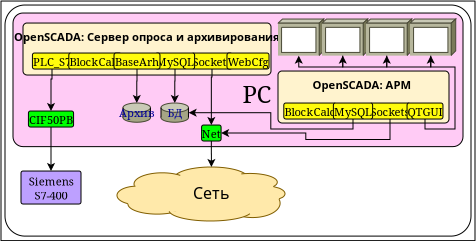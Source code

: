 <?xml version="1.0" encoding="UTF-8"?>
<dia:diagram xmlns:dia="http://www.lysator.liu.se/~alla/dia/">
  <dia:layer name="Тло" visible="true">
    <dia:object type="Standard - Box" version="0" id="O0">
      <dia:attribute name="obj_pos">
        <dia:point val="15.4,0.2"/>
      </dia:attribute>
      <dia:attribute name="obj_bb">
        <dia:rectangle val="15.4,0.2;39.1,12.181"/>
      </dia:attribute>
      <dia:attribute name="elem_corner">
        <dia:point val="15.4,0.2"/>
      </dia:attribute>
      <dia:attribute name="elem_width">
        <dia:real val="23.7"/>
      </dia:attribute>
      <dia:attribute name="elem_height">
        <dia:real val="11.981"/>
      </dia:attribute>
      <dia:attribute name="border_width">
        <dia:real val="0"/>
      </dia:attribute>
      <dia:attribute name="show_background">
        <dia:boolean val="true"/>
      </dia:attribute>
      <dia:attribute name="corner_radius">
        <dia:real val="1.175e-39"/>
      </dia:attribute>
    </dia:object>
    <dia:group>
      <dia:object type="Standard - Box" version="0" id="O1">
        <dia:attribute name="obj_pos">
          <dia:point val="15.6,0.4"/>
        </dia:attribute>
        <dia:attribute name="obj_bb">
          <dia:rectangle val="15.575,0.375;38.925,11.981"/>
        </dia:attribute>
        <dia:attribute name="elem_corner">
          <dia:point val="15.6,0.4"/>
        </dia:attribute>
        <dia:attribute name="elem_width">
          <dia:real val="23.3"/>
        </dia:attribute>
        <dia:attribute name="elem_height">
          <dia:real val="11.556"/>
        </dia:attribute>
        <dia:attribute name="border_width">
          <dia:real val="0.05"/>
        </dia:attribute>
        <dia:attribute name="show_background">
          <dia:boolean val="true"/>
        </dia:attribute>
        <dia:attribute name="corner_radius">
          <dia:real val="1"/>
        </dia:attribute>
      </dia:object>
      <dia:object type="Standard - Box" version="0" id="O2">
        <dia:attribute name="obj_pos">
          <dia:point val="16,0.8"/>
        </dia:attribute>
        <dia:attribute name="obj_bb">
          <dia:rectangle val="15.975,0.775;38.525,7.506"/>
        </dia:attribute>
        <dia:attribute name="elem_corner">
          <dia:point val="16,0.8"/>
        </dia:attribute>
        <dia:attribute name="elem_width">
          <dia:real val="22.5"/>
        </dia:attribute>
        <dia:attribute name="elem_height">
          <dia:real val="6.681"/>
        </dia:attribute>
        <dia:attribute name="border_width">
          <dia:real val="0.05"/>
        </dia:attribute>
        <dia:attribute name="inner_color">
          <dia:color val="#ffcbf5"/>
        </dia:attribute>
        <dia:attribute name="show_background">
          <dia:boolean val="true"/>
        </dia:attribute>
        <dia:attribute name="corner_radius">
          <dia:real val="0.5"/>
        </dia:attribute>
      </dia:object>
      <dia:object type="Flowchart - Box" version="0" id="O3">
        <dia:attribute name="obj_pos">
          <dia:point val="16.4,8.7"/>
        </dia:attribute>
        <dia:attribute name="obj_bb">
          <dia:rectangle val="16.375,8.675;19.425,10.375"/>
        </dia:attribute>
        <dia:attribute name="elem_corner">
          <dia:point val="16.4,8.7"/>
        </dia:attribute>
        <dia:attribute name="elem_width">
          <dia:real val="3"/>
        </dia:attribute>
        <dia:attribute name="elem_height">
          <dia:real val="1.65"/>
        </dia:attribute>
        <dia:attribute name="border_width">
          <dia:real val="0.05"/>
        </dia:attribute>
        <dia:attribute name="inner_color">
          <dia:color val="#bda0ff"/>
        </dia:attribute>
        <dia:attribute name="show_background">
          <dia:boolean val="true"/>
        </dia:attribute>
        <dia:attribute name="corner_radius">
          <dia:real val="0.1"/>
        </dia:attribute>
        <dia:attribute name="padding">
          <dia:real val="0.1"/>
        </dia:attribute>
        <dia:attribute name="text">
          <dia:composite type="text">
            <dia:attribute name="string">
              <dia:string>#Siemens
S7-400#</dia:string>
            </dia:attribute>
            <dia:attribute name="font">
              <dia:font family="serif" style="0" name="Times-Roman"/>
            </dia:attribute>
            <dia:attribute name="height">
              <dia:real val="0.7"/>
            </dia:attribute>
            <dia:attribute name="pos">
              <dia:point val="17.9,9.325"/>
            </dia:attribute>
            <dia:attribute name="color">
              <dia:color val="#000000"/>
            </dia:attribute>
            <dia:attribute name="alignment">
              <dia:enum val="1"/>
            </dia:attribute>
          </dia:composite>
        </dia:attribute>
      </dia:object>
      <dia:group>
        <dia:object type="Cisco - Cloud Gold" version="0" id="O4">
          <dia:attribute name="obj_pos">
            <dia:point val="21.2,8.5"/>
          </dia:attribute>
          <dia:attribute name="obj_bb">
            <dia:rectangle val="21.2,8.499;29.601,11.2"/>
          </dia:attribute>
          <dia:attribute name="elem_corner">
            <dia:point val="21.2,8.5"/>
          </dia:attribute>
          <dia:attribute name="elem_width">
            <dia:real val="8.4"/>
          </dia:attribute>
          <dia:attribute name="elem_height">
            <dia:real val="2.7"/>
          </dia:attribute>
          <dia:attribute name="line_width">
            <dia:real val="0.1"/>
          </dia:attribute>
          <dia:attribute name="line_colour">
            <dia:color val="#000000"/>
          </dia:attribute>
          <dia:attribute name="fill_colour">
            <dia:color val="#ffffff"/>
          </dia:attribute>
          <dia:attribute name="show_background">
            <dia:boolean val="true"/>
          </dia:attribute>
          <dia:attribute name="line_style">
            <dia:enum val="0"/>
            <dia:real val="1"/>
          </dia:attribute>
          <dia:attribute name="flip_horizontal">
            <dia:boolean val="false"/>
          </dia:attribute>
          <dia:attribute name="flip_vertical">
            <dia:boolean val="false"/>
          </dia:attribute>
        </dia:object>
        <dia:object type="Standard - Text" version="0" id="O5">
          <dia:attribute name="obj_pos">
            <dia:point val="25,10.1"/>
          </dia:attribute>
          <dia:attribute name="obj_bb">
            <dia:rectangle val="25,9.35;26.7,10.6"/>
          </dia:attribute>
          <dia:attribute name="text">
            <dia:composite type="text">
              <dia:attribute name="string">
                <dia:string>#Сеть#</dia:string>
              </dia:attribute>
              <dia:attribute name="font">
                <dia:font family="sans" style="0" name="Helvetica"/>
              </dia:attribute>
              <dia:attribute name="height">
                <dia:real val="1"/>
              </dia:attribute>
              <dia:attribute name="pos">
                <dia:point val="25,10.1"/>
              </dia:attribute>
              <dia:attribute name="color">
                <dia:color val="#000000"/>
              </dia:attribute>
              <dia:attribute name="alignment">
                <dia:enum val="0"/>
              </dia:attribute>
            </dia:composite>
          </dia:attribute>
        </dia:object>
      </dia:group>
      <dia:object type="Standard - Box" version="0" id="O6">
        <dia:attribute name="obj_pos">
          <dia:point val="16.5,1.3"/>
        </dia:attribute>
        <dia:attribute name="obj_bb">
          <dia:rectangle val="16.475,1.275;28.925,3.925"/>
        </dia:attribute>
        <dia:attribute name="elem_corner">
          <dia:point val="16.5,1.3"/>
        </dia:attribute>
        <dia:attribute name="elem_width">
          <dia:real val="12.4"/>
        </dia:attribute>
        <dia:attribute name="elem_height">
          <dia:real val="2.6"/>
        </dia:attribute>
        <dia:attribute name="border_width">
          <dia:real val="0.05"/>
        </dia:attribute>
        <dia:attribute name="inner_color">
          <dia:color val="#fff3ce"/>
        </dia:attribute>
        <dia:attribute name="show_background">
          <dia:boolean val="true"/>
        </dia:attribute>
        <dia:attribute name="corner_radius">
          <dia:real val="0.2"/>
        </dia:attribute>
      </dia:object>
      <dia:object type="Flowchart - Box" version="0" id="O7">
        <dia:attribute name="obj_pos">
          <dia:point val="16.9,5.7"/>
        </dia:attribute>
        <dia:attribute name="obj_bb">
          <dia:rectangle val="16.875,5.675;18.925,6.525"/>
        </dia:attribute>
        <dia:attribute name="elem_corner">
          <dia:point val="16.9,5.7"/>
        </dia:attribute>
        <dia:attribute name="elem_width">
          <dia:real val="2"/>
        </dia:attribute>
        <dia:attribute name="elem_height">
          <dia:real val="0.8"/>
        </dia:attribute>
        <dia:attribute name="border_width">
          <dia:real val="0.05"/>
        </dia:attribute>
        <dia:attribute name="inner_color">
          <dia:color val="#00ff00"/>
        </dia:attribute>
        <dia:attribute name="show_background">
          <dia:boolean val="true"/>
        </dia:attribute>
        <dia:attribute name="corner_radius">
          <dia:real val="0.1"/>
        </dia:attribute>
        <dia:attribute name="padding">
          <dia:real val="0"/>
        </dia:attribute>
        <dia:attribute name="text">
          <dia:composite type="text">
            <dia:attribute name="string">
              <dia:string>#CIF50PB#</dia:string>
            </dia:attribute>
            <dia:attribute name="font">
              <dia:font family="serif" style="0" name="Times-Roman"/>
            </dia:attribute>
            <dia:attribute name="height">
              <dia:real val="0.7"/>
            </dia:attribute>
            <dia:attribute name="pos">
              <dia:point val="17.9,6.25"/>
            </dia:attribute>
            <dia:attribute name="color">
              <dia:color val="#000000"/>
            </dia:attribute>
            <dia:attribute name="alignment">
              <dia:enum val="1"/>
            </dia:attribute>
          </dia:composite>
        </dia:attribute>
      </dia:object>
      <dia:object type="Flowchart - Box" version="0" id="O8">
        <dia:attribute name="obj_pos">
          <dia:point val="17,2.8"/>
        </dia:attribute>
        <dia:attribute name="obj_bb">
          <dia:rectangle val="16.975,2.775;18.925,3.625"/>
        </dia:attribute>
        <dia:attribute name="elem_corner">
          <dia:point val="17,2.8"/>
        </dia:attribute>
        <dia:attribute name="elem_width">
          <dia:real val="1.9"/>
        </dia:attribute>
        <dia:attribute name="elem_height">
          <dia:real val="0.8"/>
        </dia:attribute>
        <dia:attribute name="border_width">
          <dia:real val="0.05"/>
        </dia:attribute>
        <dia:attribute name="inner_color">
          <dia:color val="#fffc0c"/>
        </dia:attribute>
        <dia:attribute name="show_background">
          <dia:boolean val="true"/>
        </dia:attribute>
        <dia:attribute name="corner_radius">
          <dia:real val="0.1"/>
        </dia:attribute>
        <dia:attribute name="padding">
          <dia:real val="0"/>
        </dia:attribute>
        <dia:attribute name="text">
          <dia:composite type="text">
            <dia:attribute name="string">
              <dia:string>#PLC_S7#</dia:string>
            </dia:attribute>
            <dia:attribute name="font">
              <dia:font family="serif" style="0" name="Times-Roman"/>
            </dia:attribute>
            <dia:attribute name="height">
              <dia:real val="0.7"/>
            </dia:attribute>
            <dia:attribute name="pos">
              <dia:point val="17.95,3.35"/>
            </dia:attribute>
            <dia:attribute name="color">
              <dia:color val="#000000"/>
            </dia:attribute>
            <dia:attribute name="alignment">
              <dia:enum val="1"/>
            </dia:attribute>
          </dia:composite>
        </dia:attribute>
      </dia:object>
      <dia:object type="Standard - ZigZagLine" version="1" id="O9">
        <dia:attribute name="obj_pos">
          <dia:point val="17.95,3.6"/>
        </dia:attribute>
        <dia:attribute name="obj_bb">
          <dia:rectangle val="17.6,3.575;18.2,5.725"/>
        </dia:attribute>
        <dia:attribute name="orth_points">
          <dia:point val="17.95,3.6"/>
          <dia:point val="17.95,4.1"/>
          <dia:point val="17.9,4.1"/>
          <dia:point val="17.9,5.7"/>
        </dia:attribute>
        <dia:attribute name="orth_orient">
          <dia:enum val="1"/>
          <dia:enum val="0"/>
          <dia:enum val="1"/>
        </dia:attribute>
        <dia:attribute name="autorouting">
          <dia:boolean val="false"/>
        </dia:attribute>
        <dia:attribute name="line_width">
          <dia:real val="0.05"/>
        </dia:attribute>
        <dia:attribute name="end_arrow">
          <dia:enum val="22"/>
        </dia:attribute>
        <dia:attribute name="end_arrow_length">
          <dia:real val="0.3"/>
        </dia:attribute>
        <dia:attribute name="end_arrow_width">
          <dia:real val="0.3"/>
        </dia:attribute>
        <dia:connections>
          <dia:connection handle="0" to="O8" connection="13"/>
          <dia:connection handle="1" to="O7" connection="2"/>
        </dia:connections>
      </dia:object>
      <dia:object type="Standard - Text" version="0" id="O10">
        <dia:attribute name="obj_pos">
          <dia:point val="22.7,2.2"/>
        </dia:attribute>
        <dia:attribute name="obj_bb">
          <dia:rectangle val="16.875,1.65;28.525,2.55"/>
        </dia:attribute>
        <dia:attribute name="text">
          <dia:composite type="text">
            <dia:attribute name="string">
              <dia:string>#OpenSCADA: Сервер опроса и архивирования#</dia:string>
            </dia:attribute>
            <dia:attribute name="font">
              <dia:font family="sans" style="80" name="Helvetica-Bold"/>
            </dia:attribute>
            <dia:attribute name="height">
              <dia:real val="0.7"/>
            </dia:attribute>
            <dia:attribute name="pos">
              <dia:point val="22.7,2.2"/>
            </dia:attribute>
            <dia:attribute name="color">
              <dia:color val="#000000"/>
            </dia:attribute>
            <dia:attribute name="alignment">
              <dia:enum val="1"/>
            </dia:attribute>
          </dia:composite>
        </dia:attribute>
      </dia:object>
      <dia:object type="Flowchart - Box" version="0" id="O11">
        <dia:attribute name="obj_pos">
          <dia:point val="19,2.8"/>
        </dia:attribute>
        <dia:attribute name="obj_bb">
          <dia:rectangle val="18.975,2.775;21.225,3.625"/>
        </dia:attribute>
        <dia:attribute name="elem_corner">
          <dia:point val="19,2.8"/>
        </dia:attribute>
        <dia:attribute name="elem_width">
          <dia:real val="2.2"/>
        </dia:attribute>
        <dia:attribute name="elem_height">
          <dia:real val="0.8"/>
        </dia:attribute>
        <dia:attribute name="border_width">
          <dia:real val="0.05"/>
        </dia:attribute>
        <dia:attribute name="inner_color">
          <dia:color val="#fffc0c"/>
        </dia:attribute>
        <dia:attribute name="show_background">
          <dia:boolean val="true"/>
        </dia:attribute>
        <dia:attribute name="corner_radius">
          <dia:real val="0.1"/>
        </dia:attribute>
        <dia:attribute name="padding">
          <dia:real val="0"/>
        </dia:attribute>
        <dia:attribute name="text">
          <dia:composite type="text">
            <dia:attribute name="string">
              <dia:string>#BlockCalc#</dia:string>
            </dia:attribute>
            <dia:attribute name="font">
              <dia:font family="serif" style="0" name="Times-Roman"/>
            </dia:attribute>
            <dia:attribute name="height">
              <dia:real val="0.7"/>
            </dia:attribute>
            <dia:attribute name="pos">
              <dia:point val="20.1,3.35"/>
            </dia:attribute>
            <dia:attribute name="color">
              <dia:color val="#000000"/>
            </dia:attribute>
            <dia:attribute name="alignment">
              <dia:enum val="1"/>
            </dia:attribute>
          </dia:composite>
        </dia:attribute>
      </dia:object>
      <dia:object type="Flowchart - Box" version="0" id="O12">
        <dia:attribute name="obj_pos">
          <dia:point val="25.1,2.8"/>
        </dia:attribute>
        <dia:attribute name="obj_bb">
          <dia:rectangle val="25.075,2.775;26.825,3.625"/>
        </dia:attribute>
        <dia:attribute name="elem_corner">
          <dia:point val="25.1,2.8"/>
        </dia:attribute>
        <dia:attribute name="elem_width">
          <dia:real val="1.7"/>
        </dia:attribute>
        <dia:attribute name="elem_height">
          <dia:real val="0.8"/>
        </dia:attribute>
        <dia:attribute name="border_width">
          <dia:real val="0.05"/>
        </dia:attribute>
        <dia:attribute name="inner_color">
          <dia:color val="#fffc0c"/>
        </dia:attribute>
        <dia:attribute name="show_background">
          <dia:boolean val="true"/>
        </dia:attribute>
        <dia:attribute name="corner_radius">
          <dia:real val="0.1"/>
        </dia:attribute>
        <dia:attribute name="padding">
          <dia:real val="0"/>
        </dia:attribute>
        <dia:attribute name="text">
          <dia:composite type="text">
            <dia:attribute name="string">
              <dia:string>#Sockets#</dia:string>
            </dia:attribute>
            <dia:attribute name="font">
              <dia:font family="serif" style="0" name="Times-Roman"/>
            </dia:attribute>
            <dia:attribute name="height">
              <dia:real val="0.7"/>
            </dia:attribute>
            <dia:attribute name="pos">
              <dia:point val="25.95,3.35"/>
            </dia:attribute>
            <dia:attribute name="color">
              <dia:color val="#000000"/>
            </dia:attribute>
            <dia:attribute name="alignment">
              <dia:enum val="1"/>
            </dia:attribute>
          </dia:composite>
        </dia:attribute>
      </dia:object>
      <dia:object type="Flowchart - Box" version="0" id="O13">
        <dia:attribute name="obj_pos">
          <dia:point val="25.5,6.4"/>
        </dia:attribute>
        <dia:attribute name="obj_bb">
          <dia:rectangle val="25.475,6.375;26.359,7.225"/>
        </dia:attribute>
        <dia:attribute name="elem_corner">
          <dia:point val="25.5,6.4"/>
        </dia:attribute>
        <dia:attribute name="elem_width">
          <dia:real val="0.834"/>
        </dia:attribute>
        <dia:attribute name="elem_height">
          <dia:real val="0.8"/>
        </dia:attribute>
        <dia:attribute name="border_width">
          <dia:real val="0.05"/>
        </dia:attribute>
        <dia:attribute name="inner_color">
          <dia:color val="#00ff00"/>
        </dia:attribute>
        <dia:attribute name="show_background">
          <dia:boolean val="true"/>
        </dia:attribute>
        <dia:attribute name="corner_radius">
          <dia:real val="0.1"/>
        </dia:attribute>
        <dia:attribute name="padding">
          <dia:real val="0"/>
        </dia:attribute>
        <dia:attribute name="text">
          <dia:composite type="text">
            <dia:attribute name="string">
              <dia:string>#Net#</dia:string>
            </dia:attribute>
            <dia:attribute name="font">
              <dia:font family="serif" style="0" name="Times-Roman"/>
            </dia:attribute>
            <dia:attribute name="height">
              <dia:real val="0.7"/>
            </dia:attribute>
            <dia:attribute name="pos">
              <dia:point val="25.917,6.95"/>
            </dia:attribute>
            <dia:attribute name="color">
              <dia:color val="#000000"/>
            </dia:attribute>
            <dia:attribute name="alignment">
              <dia:enum val="1"/>
            </dia:attribute>
          </dia:composite>
        </dia:attribute>
      </dia:object>
      <dia:object type="Standard - ZigZagLine" version="1" id="O14">
        <dia:attribute name="obj_pos">
          <dia:point val="25.95,3.6"/>
        </dia:attribute>
        <dia:attribute name="obj_bb">
          <dia:rectangle val="25.617,3.575;26.217,6.425"/>
        </dia:attribute>
        <dia:attribute name="orth_points">
          <dia:point val="25.95,3.6"/>
          <dia:point val="25.95,4"/>
          <dia:point val="25.917,4"/>
          <dia:point val="25.917,6.4"/>
        </dia:attribute>
        <dia:attribute name="orth_orient">
          <dia:enum val="1"/>
          <dia:enum val="0"/>
          <dia:enum val="1"/>
        </dia:attribute>
        <dia:attribute name="autorouting">
          <dia:boolean val="false"/>
        </dia:attribute>
        <dia:attribute name="line_width">
          <dia:real val="0.05"/>
        </dia:attribute>
        <dia:attribute name="end_arrow">
          <dia:enum val="22"/>
        </dia:attribute>
        <dia:attribute name="end_arrow_length">
          <dia:real val="0.3"/>
        </dia:attribute>
        <dia:attribute name="end_arrow_width">
          <dia:real val="0.3"/>
        </dia:attribute>
        <dia:connections>
          <dia:connection handle="0" to="O12" connection="13"/>
          <dia:connection handle="1" to="O13" connection="2"/>
        </dia:connections>
      </dia:object>
      <dia:object type="Flowchart - Box" version="0" id="O15">
        <dia:attribute name="obj_pos">
          <dia:point val="23.2,2.8"/>
        </dia:attribute>
        <dia:attribute name="obj_bb">
          <dia:rectangle val="23.175,2.775;25.025,3.625"/>
        </dia:attribute>
        <dia:attribute name="elem_corner">
          <dia:point val="23.2,2.8"/>
        </dia:attribute>
        <dia:attribute name="elem_width">
          <dia:real val="1.8"/>
        </dia:attribute>
        <dia:attribute name="elem_height">
          <dia:real val="0.8"/>
        </dia:attribute>
        <dia:attribute name="border_width">
          <dia:real val="0.05"/>
        </dia:attribute>
        <dia:attribute name="inner_color">
          <dia:color val="#fffc0c"/>
        </dia:attribute>
        <dia:attribute name="show_background">
          <dia:boolean val="true"/>
        </dia:attribute>
        <dia:attribute name="corner_radius">
          <dia:real val="0.1"/>
        </dia:attribute>
        <dia:attribute name="padding">
          <dia:real val="0"/>
        </dia:attribute>
        <dia:attribute name="text">
          <dia:composite type="text">
            <dia:attribute name="string">
              <dia:string>#MySQL#</dia:string>
            </dia:attribute>
            <dia:attribute name="font">
              <dia:font family="serif" style="0" name="Times-Roman"/>
            </dia:attribute>
            <dia:attribute name="height">
              <dia:real val="0.7"/>
            </dia:attribute>
            <dia:attribute name="pos">
              <dia:point val="24.1,3.35"/>
            </dia:attribute>
            <dia:attribute name="color">
              <dia:color val="#000000"/>
            </dia:attribute>
            <dia:attribute name="alignment">
              <dia:enum val="1"/>
            </dia:attribute>
          </dia:composite>
        </dia:attribute>
      </dia:object>
      <dia:object type="Standard - ZigZagLine" version="1" id="O16">
        <dia:attribute name="obj_pos">
          <dia:point val="24.1,3.6"/>
        </dia:attribute>
        <dia:attribute name="obj_bb">
          <dia:rectangle val="23.789,3.575;24.389,5.325"/>
        </dia:attribute>
        <dia:attribute name="orth_points">
          <dia:point val="24.1,3.6"/>
          <dia:point val="24.1,4.2"/>
          <dia:point val="24.089,4.2"/>
          <dia:point val="24.089,5.3"/>
        </dia:attribute>
        <dia:attribute name="orth_orient">
          <dia:enum val="1"/>
          <dia:enum val="0"/>
          <dia:enum val="1"/>
        </dia:attribute>
        <dia:attribute name="autorouting">
          <dia:boolean val="false"/>
        </dia:attribute>
        <dia:attribute name="line_width">
          <dia:real val="0.05"/>
        </dia:attribute>
        <dia:attribute name="end_arrow">
          <dia:enum val="22"/>
        </dia:attribute>
        <dia:attribute name="end_arrow_length">
          <dia:real val="0.3"/>
        </dia:attribute>
        <dia:attribute name="end_arrow_width">
          <dia:real val="0.3"/>
        </dia:attribute>
        <dia:connections>
          <dia:connection handle="0" to="O15" connection="13"/>
        </dia:connections>
      </dia:object>
      <dia:object type="Flowchart - Box" version="0" id="O17">
        <dia:attribute name="obj_pos">
          <dia:point val="26.9,2.8"/>
        </dia:attribute>
        <dia:attribute name="obj_bb">
          <dia:rectangle val="26.875,2.775;28.625,3.625"/>
        </dia:attribute>
        <dia:attribute name="elem_corner">
          <dia:point val="26.9,2.8"/>
        </dia:attribute>
        <dia:attribute name="elem_width">
          <dia:real val="1.7"/>
        </dia:attribute>
        <dia:attribute name="elem_height">
          <dia:real val="0.8"/>
        </dia:attribute>
        <dia:attribute name="border_width">
          <dia:real val="0.05"/>
        </dia:attribute>
        <dia:attribute name="inner_color">
          <dia:color val="#fffc0c"/>
        </dia:attribute>
        <dia:attribute name="show_background">
          <dia:boolean val="true"/>
        </dia:attribute>
        <dia:attribute name="corner_radius">
          <dia:real val="0.1"/>
        </dia:attribute>
        <dia:attribute name="padding">
          <dia:real val="0"/>
        </dia:attribute>
        <dia:attribute name="text">
          <dia:composite type="text">
            <dia:attribute name="string">
              <dia:string>#WebCfg#</dia:string>
            </dia:attribute>
            <dia:attribute name="font">
              <dia:font family="serif" style="0" name="Times-Roman"/>
            </dia:attribute>
            <dia:attribute name="height">
              <dia:real val="0.7"/>
            </dia:attribute>
            <dia:attribute name="pos">
              <dia:point val="27.75,3.35"/>
            </dia:attribute>
            <dia:attribute name="color">
              <dia:color val="#000000"/>
            </dia:attribute>
            <dia:attribute name="alignment">
              <dia:enum val="1"/>
            </dia:attribute>
          </dia:composite>
        </dia:attribute>
      </dia:object>
      <dia:object type="Flowchart - Box" version="0" id="O18">
        <dia:attribute name="obj_pos">
          <dia:point val="21.3,2.8"/>
        </dia:attribute>
        <dia:attribute name="obj_bb">
          <dia:rectangle val="21.275,2.775;23.125,3.625"/>
        </dia:attribute>
        <dia:attribute name="elem_corner">
          <dia:point val="21.3,2.8"/>
        </dia:attribute>
        <dia:attribute name="elem_width">
          <dia:real val="1.8"/>
        </dia:attribute>
        <dia:attribute name="elem_height">
          <dia:real val="0.8"/>
        </dia:attribute>
        <dia:attribute name="border_width">
          <dia:real val="0.05"/>
        </dia:attribute>
        <dia:attribute name="inner_color">
          <dia:color val="#fffc0c"/>
        </dia:attribute>
        <dia:attribute name="show_background">
          <dia:boolean val="true"/>
        </dia:attribute>
        <dia:attribute name="corner_radius">
          <dia:real val="0.1"/>
        </dia:attribute>
        <dia:attribute name="padding">
          <dia:real val="0"/>
        </dia:attribute>
        <dia:attribute name="text">
          <dia:composite type="text">
            <dia:attribute name="string">
              <dia:string>#BaseArh#</dia:string>
            </dia:attribute>
            <dia:attribute name="font">
              <dia:font family="serif" style="0" name="Times-Roman"/>
            </dia:attribute>
            <dia:attribute name="height">
              <dia:real val="0.7"/>
            </dia:attribute>
            <dia:attribute name="pos">
              <dia:point val="22.2,3.35"/>
            </dia:attribute>
            <dia:attribute name="color">
              <dia:color val="#000000"/>
            </dia:attribute>
            <dia:attribute name="alignment">
              <dia:enum val="1"/>
            </dia:attribute>
          </dia:composite>
        </dia:attribute>
      </dia:object>
      <dia:object type="Standard - ZigZagLine" version="1" id="O19">
        <dia:attribute name="obj_pos">
          <dia:point val="22.2,3.6"/>
        </dia:attribute>
        <dia:attribute name="obj_bb">
          <dia:rectangle val="21.889,3.575;22.489,5.325"/>
        </dia:attribute>
        <dia:attribute name="orth_points">
          <dia:point val="22.2,3.6"/>
          <dia:point val="22.2,4.2"/>
          <dia:point val="22.189,4.2"/>
          <dia:point val="22.189,5.3"/>
        </dia:attribute>
        <dia:attribute name="orth_orient">
          <dia:enum val="1"/>
          <dia:enum val="0"/>
          <dia:enum val="1"/>
        </dia:attribute>
        <dia:attribute name="autorouting">
          <dia:boolean val="false"/>
        </dia:attribute>
        <dia:attribute name="line_width">
          <dia:real val="0.05"/>
        </dia:attribute>
        <dia:attribute name="end_arrow">
          <dia:enum val="22"/>
        </dia:attribute>
        <dia:attribute name="end_arrow_length">
          <dia:real val="0.3"/>
        </dia:attribute>
        <dia:attribute name="end_arrow_width">
          <dia:real val="0.3"/>
        </dia:attribute>
        <dia:connections>
          <dia:connection handle="0" to="O18" connection="13"/>
        </dia:connections>
      </dia:object>
      <dia:group>
        <dia:object type="Cisco - Relational Database" version="0" id="O20">
          <dia:attribute name="obj_pos">
            <dia:point val="23.4,5.3"/>
          </dia:attribute>
          <dia:attribute name="obj_bb">
            <dia:rectangle val="23.399,5.3;24.781,6.27"/>
          </dia:attribute>
          <dia:attribute name="elem_corner">
            <dia:point val="23.4,5.3"/>
          </dia:attribute>
          <dia:attribute name="elem_width">
            <dia:real val="1.381"/>
          </dia:attribute>
          <dia:attribute name="elem_height">
            <dia:real val="0.969"/>
          </dia:attribute>
          <dia:attribute name="line_width">
            <dia:real val="0.1"/>
          </dia:attribute>
          <dia:attribute name="line_colour">
            <dia:color val="#000000"/>
          </dia:attribute>
          <dia:attribute name="fill_colour">
            <dia:color val="#ffffff"/>
          </dia:attribute>
          <dia:attribute name="show_background">
            <dia:boolean val="true"/>
          </dia:attribute>
          <dia:attribute name="line_style">
            <dia:enum val="0"/>
            <dia:real val="1"/>
          </dia:attribute>
          <dia:attribute name="flip_horizontal">
            <dia:boolean val="false"/>
          </dia:attribute>
          <dia:attribute name="flip_vertical">
            <dia:boolean val="false"/>
          </dia:attribute>
        </dia:object>
        <dia:object type="Standard - Text" version="0" id="O21">
          <dia:attribute name="obj_pos">
            <dia:point val="24.1,6"/>
          </dia:attribute>
          <dia:attribute name="obj_bb">
            <dia:rectangle val="23.775,5.5;24.425,6.4"/>
          </dia:attribute>
          <dia:attribute name="text">
            <dia:composite type="text">
              <dia:attribute name="string">
                <dia:string>#БД#</dia:string>
              </dia:attribute>
              <dia:attribute name="font">
                <dia:font family="serif" style="0" name="Times-Roman"/>
              </dia:attribute>
              <dia:attribute name="height">
                <dia:real val="0.7"/>
              </dia:attribute>
              <dia:attribute name="pos">
                <dia:point val="24.1,6"/>
              </dia:attribute>
              <dia:attribute name="color">
                <dia:color val="#000099"/>
              </dia:attribute>
              <dia:attribute name="alignment">
                <dia:enum val="1"/>
              </dia:attribute>
            </dia:composite>
          </dia:attribute>
        </dia:object>
      </dia:group>
      <dia:group>
        <dia:object type="Cisco - Relational Database" version="0" id="O22">
          <dia:attribute name="obj_pos">
            <dia:point val="21.5,5.3"/>
          </dia:attribute>
          <dia:attribute name="obj_bb">
            <dia:rectangle val="21.5,5.3;22.881,6.27"/>
          </dia:attribute>
          <dia:attribute name="elem_corner">
            <dia:point val="21.5,5.3"/>
          </dia:attribute>
          <dia:attribute name="elem_width">
            <dia:real val="1.381"/>
          </dia:attribute>
          <dia:attribute name="elem_height">
            <dia:real val="0.969"/>
          </dia:attribute>
          <dia:attribute name="line_width">
            <dia:real val="0.1"/>
          </dia:attribute>
          <dia:attribute name="line_colour">
            <dia:color val="#000000"/>
          </dia:attribute>
          <dia:attribute name="fill_colour">
            <dia:color val="#ffffff"/>
          </dia:attribute>
          <dia:attribute name="show_background">
            <dia:boolean val="true"/>
          </dia:attribute>
          <dia:attribute name="line_style">
            <dia:enum val="0"/>
            <dia:real val="1"/>
          </dia:attribute>
          <dia:attribute name="flip_horizontal">
            <dia:boolean val="false"/>
          </dia:attribute>
          <dia:attribute name="flip_vertical">
            <dia:boolean val="false"/>
          </dia:attribute>
        </dia:object>
        <dia:object type="Standard - Text" version="0" id="O23">
          <dia:attribute name="obj_pos">
            <dia:point val="22.2,6"/>
          </dia:attribute>
          <dia:attribute name="obj_bb">
            <dia:rectangle val="21.525,5.5;22.875,6.4"/>
          </dia:attribute>
          <dia:attribute name="text">
            <dia:composite type="text">
              <dia:attribute name="string">
                <dia:string>#Архив#</dia:string>
              </dia:attribute>
              <dia:attribute name="font">
                <dia:font family="serif" style="0" name="Times-Roman"/>
              </dia:attribute>
              <dia:attribute name="height">
                <dia:real val="0.7"/>
              </dia:attribute>
              <dia:attribute name="pos">
                <dia:point val="22.2,6"/>
              </dia:attribute>
              <dia:attribute name="color">
                <dia:color val="#000099"/>
              </dia:attribute>
              <dia:attribute name="alignment">
                <dia:enum val="1"/>
              </dia:attribute>
            </dia:composite>
          </dia:attribute>
        </dia:object>
      </dia:group>
      <dia:object type="Standard - ZigZagLine" version="1" id="O24">
        <dia:attribute name="obj_pos">
          <dia:point val="17.9,6.5"/>
        </dia:attribute>
        <dia:attribute name="obj_bb">
          <dia:rectangle val="17.6,6.475;18.2,8.725"/>
        </dia:attribute>
        <dia:attribute name="orth_points">
          <dia:point val="17.9,6.5"/>
          <dia:point val="17.9,7.8"/>
          <dia:point val="17.9,7.8"/>
          <dia:point val="17.9,8.7"/>
        </dia:attribute>
        <dia:attribute name="orth_orient">
          <dia:enum val="1"/>
          <dia:enum val="0"/>
          <dia:enum val="1"/>
        </dia:attribute>
        <dia:attribute name="autorouting">
          <dia:boolean val="false"/>
        </dia:attribute>
        <dia:attribute name="line_width">
          <dia:real val="0.05"/>
        </dia:attribute>
        <dia:attribute name="end_arrow">
          <dia:enum val="22"/>
        </dia:attribute>
        <dia:attribute name="end_arrow_length">
          <dia:real val="0.3"/>
        </dia:attribute>
        <dia:attribute name="end_arrow_width">
          <dia:real val="0.3"/>
        </dia:attribute>
        <dia:connections>
          <dia:connection handle="0" to="O7" connection="13"/>
          <dia:connection handle="1" to="O3" connection="2"/>
        </dia:connections>
      </dia:object>
      <dia:object type="Standard - Box" version="0" id="O25">
        <dia:attribute name="obj_pos">
          <dia:point val="29.25,3.7"/>
        </dia:attribute>
        <dia:attribute name="obj_bb">
          <dia:rectangle val="29.225,3.675;37.825,6.325"/>
        </dia:attribute>
        <dia:attribute name="elem_corner">
          <dia:point val="29.25,3.7"/>
        </dia:attribute>
        <dia:attribute name="elem_width">
          <dia:real val="8.55"/>
        </dia:attribute>
        <dia:attribute name="elem_height">
          <dia:real val="2.6"/>
        </dia:attribute>
        <dia:attribute name="border_width">
          <dia:real val="0.05"/>
        </dia:attribute>
        <dia:attribute name="inner_color">
          <dia:color val="#fff3ce"/>
        </dia:attribute>
        <dia:attribute name="show_background">
          <dia:boolean val="true"/>
        </dia:attribute>
        <dia:attribute name="corner_radius">
          <dia:real val="0.2"/>
        </dia:attribute>
      </dia:object>
      <dia:object type="Standard - Text" version="0" id="O26">
        <dia:attribute name="obj_pos">
          <dia:point val="33.45,4.6"/>
        </dia:attribute>
        <dia:attribute name="obj_bb">
          <dia:rectangle val="31.2,4.05;35.7,4.95"/>
        </dia:attribute>
        <dia:attribute name="text">
          <dia:composite type="text">
            <dia:attribute name="string">
              <dia:string>#OpenSCADA: АРМ#</dia:string>
            </dia:attribute>
            <dia:attribute name="font">
              <dia:font family="sans" style="80" name="Helvetica-Bold"/>
            </dia:attribute>
            <dia:attribute name="height">
              <dia:real val="0.7"/>
            </dia:attribute>
            <dia:attribute name="pos">
              <dia:point val="33.45,4.6"/>
            </dia:attribute>
            <dia:attribute name="color">
              <dia:color val="#000000"/>
            </dia:attribute>
            <dia:attribute name="alignment">
              <dia:enum val="1"/>
            </dia:attribute>
          </dia:composite>
        </dia:attribute>
      </dia:object>
      <dia:object type="Flowchart - Box" version="0" id="O27">
        <dia:attribute name="obj_pos">
          <dia:point val="29.75,5.3"/>
        </dia:attribute>
        <dia:attribute name="obj_bb">
          <dia:rectangle val="29.725,5.275;31.975,6.125"/>
        </dia:attribute>
        <dia:attribute name="elem_corner">
          <dia:point val="29.75,5.3"/>
        </dia:attribute>
        <dia:attribute name="elem_width">
          <dia:real val="2.2"/>
        </dia:attribute>
        <dia:attribute name="elem_height">
          <dia:real val="0.8"/>
        </dia:attribute>
        <dia:attribute name="border_width">
          <dia:real val="0.05"/>
        </dia:attribute>
        <dia:attribute name="inner_color">
          <dia:color val="#fffc0c"/>
        </dia:attribute>
        <dia:attribute name="show_background">
          <dia:boolean val="true"/>
        </dia:attribute>
        <dia:attribute name="corner_radius">
          <dia:real val="0.1"/>
        </dia:attribute>
        <dia:attribute name="padding">
          <dia:real val="0"/>
        </dia:attribute>
        <dia:attribute name="text">
          <dia:composite type="text">
            <dia:attribute name="string">
              <dia:string>#BlockCalc#</dia:string>
            </dia:attribute>
            <dia:attribute name="font">
              <dia:font family="serif" style="0" name="Times-Roman"/>
            </dia:attribute>
            <dia:attribute name="height">
              <dia:real val="0.7"/>
            </dia:attribute>
            <dia:attribute name="pos">
              <dia:point val="30.85,5.85"/>
            </dia:attribute>
            <dia:attribute name="color">
              <dia:color val="#000000"/>
            </dia:attribute>
            <dia:attribute name="alignment">
              <dia:enum val="1"/>
            </dia:attribute>
          </dia:composite>
        </dia:attribute>
      </dia:object>
      <dia:object type="Flowchart - Box" version="0" id="O28">
        <dia:attribute name="obj_pos">
          <dia:point val="34,5.3"/>
        </dia:attribute>
        <dia:attribute name="obj_bb">
          <dia:rectangle val="33.975,5.275;35.725,6.125"/>
        </dia:attribute>
        <dia:attribute name="elem_corner">
          <dia:point val="34,5.3"/>
        </dia:attribute>
        <dia:attribute name="elem_width">
          <dia:real val="1.7"/>
        </dia:attribute>
        <dia:attribute name="elem_height">
          <dia:real val="0.8"/>
        </dia:attribute>
        <dia:attribute name="border_width">
          <dia:real val="0.05"/>
        </dia:attribute>
        <dia:attribute name="inner_color">
          <dia:color val="#fffc0c"/>
        </dia:attribute>
        <dia:attribute name="show_background">
          <dia:boolean val="true"/>
        </dia:attribute>
        <dia:attribute name="corner_radius">
          <dia:real val="0.1"/>
        </dia:attribute>
        <dia:attribute name="padding">
          <dia:real val="0"/>
        </dia:attribute>
        <dia:attribute name="text">
          <dia:composite type="text">
            <dia:attribute name="string">
              <dia:string>#Sockets#</dia:string>
            </dia:attribute>
            <dia:attribute name="font">
              <dia:font family="serif" style="0" name="Times-Roman"/>
            </dia:attribute>
            <dia:attribute name="height">
              <dia:real val="0.7"/>
            </dia:attribute>
            <dia:attribute name="pos">
              <dia:point val="34.85,5.85"/>
            </dia:attribute>
            <dia:attribute name="color">
              <dia:color val="#000000"/>
            </dia:attribute>
            <dia:attribute name="alignment">
              <dia:enum val="1"/>
            </dia:attribute>
          </dia:composite>
        </dia:attribute>
      </dia:object>
      <dia:object type="Flowchart - Box" version="0" id="O29">
        <dia:attribute name="obj_pos">
          <dia:point val="32.1,5.3"/>
        </dia:attribute>
        <dia:attribute name="obj_bb">
          <dia:rectangle val="32.075,5.275;33.925,6.125"/>
        </dia:attribute>
        <dia:attribute name="elem_corner">
          <dia:point val="32.1,5.3"/>
        </dia:attribute>
        <dia:attribute name="elem_width">
          <dia:real val="1.8"/>
        </dia:attribute>
        <dia:attribute name="elem_height">
          <dia:real val="0.8"/>
        </dia:attribute>
        <dia:attribute name="border_width">
          <dia:real val="0.05"/>
        </dia:attribute>
        <dia:attribute name="inner_color">
          <dia:color val="#fffc0c"/>
        </dia:attribute>
        <dia:attribute name="show_background">
          <dia:boolean val="true"/>
        </dia:attribute>
        <dia:attribute name="corner_radius">
          <dia:real val="0.1"/>
        </dia:attribute>
        <dia:attribute name="padding">
          <dia:real val="0"/>
        </dia:attribute>
        <dia:attribute name="text">
          <dia:composite type="text">
            <dia:attribute name="string">
              <dia:string>#MySQL#</dia:string>
            </dia:attribute>
            <dia:attribute name="font">
              <dia:font family="serif" style="0" name="Times-Roman"/>
            </dia:attribute>
            <dia:attribute name="height">
              <dia:real val="0.7"/>
            </dia:attribute>
            <dia:attribute name="pos">
              <dia:point val="33,5.85"/>
            </dia:attribute>
            <dia:attribute name="color">
              <dia:color val="#000000"/>
            </dia:attribute>
            <dia:attribute name="alignment">
              <dia:enum val="1"/>
            </dia:attribute>
          </dia:composite>
        </dia:attribute>
      </dia:object>
      <dia:object type="Flowchart - Box" version="0" id="O30">
        <dia:attribute name="obj_pos">
          <dia:point val="35.8,5.3"/>
        </dia:attribute>
        <dia:attribute name="obj_bb">
          <dia:rectangle val="35.775,5.275;37.425,6.125"/>
        </dia:attribute>
        <dia:attribute name="elem_corner">
          <dia:point val="35.8,5.3"/>
        </dia:attribute>
        <dia:attribute name="elem_width">
          <dia:real val="1.6"/>
        </dia:attribute>
        <dia:attribute name="elem_height">
          <dia:real val="0.8"/>
        </dia:attribute>
        <dia:attribute name="border_width">
          <dia:real val="0.05"/>
        </dia:attribute>
        <dia:attribute name="inner_color">
          <dia:color val="#fffc0c"/>
        </dia:attribute>
        <dia:attribute name="show_background">
          <dia:boolean val="true"/>
        </dia:attribute>
        <dia:attribute name="corner_radius">
          <dia:real val="0.1"/>
        </dia:attribute>
        <dia:attribute name="padding">
          <dia:real val="0"/>
        </dia:attribute>
        <dia:attribute name="text">
          <dia:composite type="text">
            <dia:attribute name="string">
              <dia:string>#QTGUI#</dia:string>
            </dia:attribute>
            <dia:attribute name="font">
              <dia:font family="serif" style="0" name="Times-Roman"/>
            </dia:attribute>
            <dia:attribute name="height">
              <dia:real val="0.7"/>
            </dia:attribute>
            <dia:attribute name="pos">
              <dia:point val="36.6,5.85"/>
            </dia:attribute>
            <dia:attribute name="color">
              <dia:color val="#000000"/>
            </dia:attribute>
            <dia:attribute name="alignment">
              <dia:enum val="1"/>
            </dia:attribute>
          </dia:composite>
        </dia:attribute>
      </dia:object>
      <dia:object type="Standard - ZigZagLine" version="1" id="O31">
        <dia:attribute name="obj_pos">
          <dia:point val="33,6.1"/>
        </dia:attribute>
        <dia:attribute name="obj_bb">
          <dia:rectangle val="24.756,5.485;33.025,6.625"/>
        </dia:attribute>
        <dia:attribute name="orth_points">
          <dia:point val="33,6.1"/>
          <dia:point val="33,6.6"/>
          <dia:point val="28.89,6.6"/>
          <dia:point val="28.89,5.785"/>
          <dia:point val="24.781,5.785"/>
        </dia:attribute>
        <dia:attribute name="orth_orient">
          <dia:enum val="1"/>
          <dia:enum val="0"/>
          <dia:enum val="1"/>
          <dia:enum val="0"/>
        </dia:attribute>
        <dia:attribute name="autorouting">
          <dia:boolean val="false"/>
        </dia:attribute>
        <dia:attribute name="line_width">
          <dia:real val="0.05"/>
        </dia:attribute>
        <dia:attribute name="end_arrow">
          <dia:enum val="22"/>
        </dia:attribute>
        <dia:attribute name="end_arrow_length">
          <dia:real val="0.3"/>
        </dia:attribute>
        <dia:attribute name="end_arrow_width">
          <dia:real val="0.3"/>
        </dia:attribute>
        <dia:connections>
          <dia:connection handle="0" to="O29" connection="13"/>
        </dia:connections>
      </dia:object>
      <dia:object type="Standard - ZigZagLine" version="1" id="O32">
        <dia:attribute name="obj_pos">
          <dia:point val="34.85,6.1"/>
        </dia:attribute>
        <dia:attribute name="obj_bb">
          <dia:rectangle val="26.309,6.075;34.875,7.1"/>
        </dia:attribute>
        <dia:attribute name="orth_points">
          <dia:point val="34.85,6.1"/>
          <dia:point val="34.85,6.8"/>
          <dia:point val="26.334,6.8"/>
        </dia:attribute>
        <dia:attribute name="orth_orient">
          <dia:enum val="1"/>
          <dia:enum val="0"/>
        </dia:attribute>
        <dia:attribute name="autorouting">
          <dia:boolean val="true"/>
        </dia:attribute>
        <dia:attribute name="line_width">
          <dia:real val="0.05"/>
        </dia:attribute>
        <dia:attribute name="end_arrow">
          <dia:enum val="22"/>
        </dia:attribute>
        <dia:attribute name="end_arrow_length">
          <dia:real val="0.3"/>
        </dia:attribute>
        <dia:attribute name="end_arrow_width">
          <dia:real val="0.3"/>
        </dia:attribute>
        <dia:connections>
          <dia:connection handle="0" to="O28" connection="13"/>
          <dia:connection handle="1" to="O13" connection="8"/>
        </dia:connections>
      </dia:object>
      <dia:object type="Cisco - Monitor" version="0" id="O33">
        <dia:attribute name="obj_pos">
          <dia:point val="29.25,1.1"/>
        </dia:attribute>
        <dia:attribute name="obj_bb">
          <dia:rectangle val="29.249,1.099;31.538,2.933"/>
        </dia:attribute>
        <dia:attribute name="elem_corner">
          <dia:point val="29.25,1.1"/>
        </dia:attribute>
        <dia:attribute name="elem_width">
          <dia:real val="2.286"/>
        </dia:attribute>
        <dia:attribute name="elem_height">
          <dia:real val="1.832"/>
        </dia:attribute>
        <dia:attribute name="line_width">
          <dia:real val="0.1"/>
        </dia:attribute>
        <dia:attribute name="line_colour">
          <dia:color val="#000000"/>
        </dia:attribute>
        <dia:attribute name="fill_colour">
          <dia:color val="#ffffff"/>
        </dia:attribute>
        <dia:attribute name="show_background">
          <dia:boolean val="true"/>
        </dia:attribute>
        <dia:attribute name="line_style">
          <dia:enum val="0"/>
          <dia:real val="1"/>
        </dia:attribute>
        <dia:attribute name="flip_horizontal">
          <dia:boolean val="false"/>
        </dia:attribute>
        <dia:attribute name="flip_vertical">
          <dia:boolean val="false"/>
        </dia:attribute>
      </dia:object>
      <dia:object type="Cisco - Monitor" version="0" id="O34">
        <dia:attribute name="obj_pos">
          <dia:point val="31.45,1.1"/>
        </dia:attribute>
        <dia:attribute name="obj_bb">
          <dia:rectangle val="31.449,1.099;33.738,2.933"/>
        </dia:attribute>
        <dia:attribute name="elem_corner">
          <dia:point val="31.45,1.1"/>
        </dia:attribute>
        <dia:attribute name="elem_width">
          <dia:real val="2.286"/>
        </dia:attribute>
        <dia:attribute name="elem_height">
          <dia:real val="1.832"/>
        </dia:attribute>
        <dia:attribute name="line_width">
          <dia:real val="0.1"/>
        </dia:attribute>
        <dia:attribute name="line_colour">
          <dia:color val="#000000"/>
        </dia:attribute>
        <dia:attribute name="fill_colour">
          <dia:color val="#ffffff"/>
        </dia:attribute>
        <dia:attribute name="show_background">
          <dia:boolean val="true"/>
        </dia:attribute>
        <dia:attribute name="line_style">
          <dia:enum val="0"/>
          <dia:real val="1"/>
        </dia:attribute>
        <dia:attribute name="flip_horizontal">
          <dia:boolean val="false"/>
        </dia:attribute>
        <dia:attribute name="flip_vertical">
          <dia:boolean val="false"/>
        </dia:attribute>
      </dia:object>
      <dia:object type="Cisco - Monitor" version="0" id="O35">
        <dia:attribute name="obj_pos">
          <dia:point val="33.65,1.1"/>
        </dia:attribute>
        <dia:attribute name="obj_bb">
          <dia:rectangle val="33.649,1.099;35.938,2.933"/>
        </dia:attribute>
        <dia:attribute name="elem_corner">
          <dia:point val="33.65,1.1"/>
        </dia:attribute>
        <dia:attribute name="elem_width">
          <dia:real val="2.286"/>
        </dia:attribute>
        <dia:attribute name="elem_height">
          <dia:real val="1.832"/>
        </dia:attribute>
        <dia:attribute name="line_width">
          <dia:real val="0.1"/>
        </dia:attribute>
        <dia:attribute name="line_colour">
          <dia:color val="#000000"/>
        </dia:attribute>
        <dia:attribute name="fill_colour">
          <dia:color val="#ffffff"/>
        </dia:attribute>
        <dia:attribute name="show_background">
          <dia:boolean val="true"/>
        </dia:attribute>
        <dia:attribute name="line_style">
          <dia:enum val="0"/>
          <dia:real val="1"/>
        </dia:attribute>
        <dia:attribute name="flip_horizontal">
          <dia:boolean val="false"/>
        </dia:attribute>
        <dia:attribute name="flip_vertical">
          <dia:boolean val="false"/>
        </dia:attribute>
      </dia:object>
      <dia:object type="Cisco - Monitor" version="0" id="O36">
        <dia:attribute name="obj_pos">
          <dia:point val="35.85,1.1"/>
        </dia:attribute>
        <dia:attribute name="obj_bb">
          <dia:rectangle val="35.849,1.099;38.138,2.933"/>
        </dia:attribute>
        <dia:attribute name="elem_corner">
          <dia:point val="35.85,1.1"/>
        </dia:attribute>
        <dia:attribute name="elem_width">
          <dia:real val="2.286"/>
        </dia:attribute>
        <dia:attribute name="elem_height">
          <dia:real val="1.832"/>
        </dia:attribute>
        <dia:attribute name="line_width">
          <dia:real val="0.1"/>
        </dia:attribute>
        <dia:attribute name="line_colour">
          <dia:color val="#000000"/>
        </dia:attribute>
        <dia:attribute name="fill_colour">
          <dia:color val="#ffffff"/>
        </dia:attribute>
        <dia:attribute name="show_background">
          <dia:boolean val="true"/>
        </dia:attribute>
        <dia:attribute name="line_style">
          <dia:enum val="0"/>
          <dia:real val="1"/>
        </dia:attribute>
        <dia:attribute name="flip_horizontal">
          <dia:boolean val="false"/>
        </dia:attribute>
        <dia:attribute name="flip_vertical">
          <dia:boolean val="false"/>
        </dia:attribute>
      </dia:object>
      <dia:object type="Standard - ZigZagLine" version="1" id="O37">
        <dia:attribute name="obj_pos">
          <dia:point val="36.6,6.1"/>
        </dia:attribute>
        <dia:attribute name="obj_bb">
          <dia:rectangle val="36.575,2.907;38.125,6.625"/>
        </dia:attribute>
        <dia:attribute name="orth_points">
          <dia:point val="36.6,6.1"/>
          <dia:point val="36.6,6.6"/>
          <dia:point val="38.1,6.6"/>
          <dia:point val="38.1,3.5"/>
          <dia:point val="36.888,3.5"/>
          <dia:point val="36.888,2.932"/>
        </dia:attribute>
        <dia:attribute name="orth_orient">
          <dia:enum val="1"/>
          <dia:enum val="0"/>
          <dia:enum val="1"/>
          <dia:enum val="0"/>
          <dia:enum val="1"/>
        </dia:attribute>
        <dia:attribute name="autorouting">
          <dia:boolean val="false"/>
        </dia:attribute>
        <dia:attribute name="line_width">
          <dia:real val="0.05"/>
        </dia:attribute>
        <dia:attribute name="end_arrow">
          <dia:enum val="22"/>
        </dia:attribute>
        <dia:attribute name="end_arrow_length">
          <dia:real val="0.3"/>
        </dia:attribute>
        <dia:attribute name="end_arrow_width">
          <dia:real val="0.3"/>
        </dia:attribute>
        <dia:connections>
          <dia:connection handle="0" to="O30" connection="13"/>
          <dia:connection handle="1" to="O36" connection="5"/>
        </dia:connections>
      </dia:object>
      <dia:object type="Standard - ZigZagLine" version="1" id="O38">
        <dia:attribute name="obj_pos">
          <dia:point val="36.888,2.932"/>
        </dia:attribute>
        <dia:attribute name="obj_bb">
          <dia:rectangle val="34.388,2.907;36.913,3.525"/>
        </dia:attribute>
        <dia:attribute name="orth_points">
          <dia:point val="36.888,2.932"/>
          <dia:point val="36.888,3.5"/>
          <dia:point val="34.688,3.5"/>
          <dia:point val="34.688,2.932"/>
        </dia:attribute>
        <dia:attribute name="orth_orient">
          <dia:enum val="1"/>
          <dia:enum val="0"/>
          <dia:enum val="1"/>
        </dia:attribute>
        <dia:attribute name="autorouting">
          <dia:boolean val="false"/>
        </dia:attribute>
        <dia:attribute name="line_width">
          <dia:real val="0.05"/>
        </dia:attribute>
        <dia:attribute name="end_arrow">
          <dia:enum val="22"/>
        </dia:attribute>
        <dia:attribute name="end_arrow_length">
          <dia:real val="0.3"/>
        </dia:attribute>
        <dia:attribute name="end_arrow_width">
          <dia:real val="0.3"/>
        </dia:attribute>
        <dia:connections>
          <dia:connection handle="0" to="O36" connection="5"/>
          <dia:connection handle="1" to="O35" connection="5"/>
        </dia:connections>
      </dia:object>
      <dia:object type="Standard - ZigZagLine" version="1" id="O39">
        <dia:attribute name="obj_pos">
          <dia:point val="34.688,2.932"/>
        </dia:attribute>
        <dia:attribute name="obj_bb">
          <dia:rectangle val="32.188,2.907;34.713,3.525"/>
        </dia:attribute>
        <dia:attribute name="orth_points">
          <dia:point val="34.688,2.932"/>
          <dia:point val="34.688,3.5"/>
          <dia:point val="32.488,3.5"/>
          <dia:point val="32.488,2.932"/>
        </dia:attribute>
        <dia:attribute name="orth_orient">
          <dia:enum val="1"/>
          <dia:enum val="0"/>
          <dia:enum val="1"/>
        </dia:attribute>
        <dia:attribute name="autorouting">
          <dia:boolean val="false"/>
        </dia:attribute>
        <dia:attribute name="line_width">
          <dia:real val="0.05"/>
        </dia:attribute>
        <dia:attribute name="end_arrow">
          <dia:enum val="22"/>
        </dia:attribute>
        <dia:attribute name="end_arrow_length">
          <dia:real val="0.3"/>
        </dia:attribute>
        <dia:attribute name="end_arrow_width">
          <dia:real val="0.3"/>
        </dia:attribute>
        <dia:connections>
          <dia:connection handle="0" to="O35" connection="5"/>
          <dia:connection handle="1" to="O34" connection="5"/>
        </dia:connections>
      </dia:object>
      <dia:object type="Standard - ZigZagLine" version="1" id="O40">
        <dia:attribute name="obj_pos">
          <dia:point val="32.488,2.932"/>
        </dia:attribute>
        <dia:attribute name="obj_bb">
          <dia:rectangle val="29.988,2.907;32.513,3.525"/>
        </dia:attribute>
        <dia:attribute name="orth_points">
          <dia:point val="32.488,2.932"/>
          <dia:point val="32.488,3.5"/>
          <dia:point val="30.288,3.5"/>
          <dia:point val="30.288,2.932"/>
        </dia:attribute>
        <dia:attribute name="orth_orient">
          <dia:enum val="1"/>
          <dia:enum val="0"/>
          <dia:enum val="1"/>
        </dia:attribute>
        <dia:attribute name="autorouting">
          <dia:boolean val="false"/>
        </dia:attribute>
        <dia:attribute name="line_width">
          <dia:real val="0.05"/>
        </dia:attribute>
        <dia:attribute name="end_arrow">
          <dia:enum val="22"/>
        </dia:attribute>
        <dia:attribute name="end_arrow_length">
          <dia:real val="0.3"/>
        </dia:attribute>
        <dia:attribute name="end_arrow_width">
          <dia:real val="0.3"/>
        </dia:attribute>
        <dia:connections>
          <dia:connection handle="0" to="O34" connection="5"/>
          <dia:connection handle="1" to="O33" connection="5"/>
        </dia:connections>
      </dia:object>
      <dia:object type="Standard - Text" version="0" id="O41">
        <dia:attribute name="obj_pos">
          <dia:point val="28.2,5.3"/>
        </dia:attribute>
        <dia:attribute name="obj_bb">
          <dia:rectangle val="27.525,4.216;28.909,6.117"/>
        </dia:attribute>
        <dia:attribute name="text">
          <dia:composite type="text">
            <dia:attribute name="string">
              <dia:string>#PC#</dia:string>
            </dia:attribute>
            <dia:attribute name="font">
              <dia:font family="serif" style="0" name="Times-Roman"/>
            </dia:attribute>
            <dia:attribute name="height">
              <dia:real val="1.5"/>
            </dia:attribute>
            <dia:attribute name="pos">
              <dia:point val="28.2,5.3"/>
            </dia:attribute>
            <dia:attribute name="color">
              <dia:color val="#000000"/>
            </dia:attribute>
            <dia:attribute name="alignment">
              <dia:enum val="1"/>
            </dia:attribute>
          </dia:composite>
        </dia:attribute>
      </dia:object>
      <dia:object type="Standard - ZigZagLine" version="1" id="O42">
        <dia:attribute name="obj_pos">
          <dia:point val="25.917,7.2"/>
        </dia:attribute>
        <dia:attribute name="obj_bb">
          <dia:rectangle val="25.62,7.175;26.22,8.525"/>
        </dia:attribute>
        <dia:attribute name="orth_points">
          <dia:point val="25.917,7.2"/>
          <dia:point val="25.917,7.85"/>
          <dia:point val="25.92,7.85"/>
          <dia:point val="25.92,8.5"/>
        </dia:attribute>
        <dia:attribute name="orth_orient">
          <dia:enum val="1"/>
          <dia:enum val="0"/>
          <dia:enum val="1"/>
        </dia:attribute>
        <dia:attribute name="autorouting">
          <dia:boolean val="true"/>
        </dia:attribute>
        <dia:attribute name="line_width">
          <dia:real val="0.05"/>
        </dia:attribute>
        <dia:attribute name="end_arrow">
          <dia:enum val="22"/>
        </dia:attribute>
        <dia:attribute name="end_arrow_length">
          <dia:real val="0.3"/>
        </dia:attribute>
        <dia:attribute name="end_arrow_width">
          <dia:real val="0.3"/>
        </dia:attribute>
        <dia:connections>
          <dia:connection handle="0" to="O13" connection="13"/>
        </dia:connections>
      </dia:object>
    </dia:group>
  </dia:layer>
</dia:diagram>
